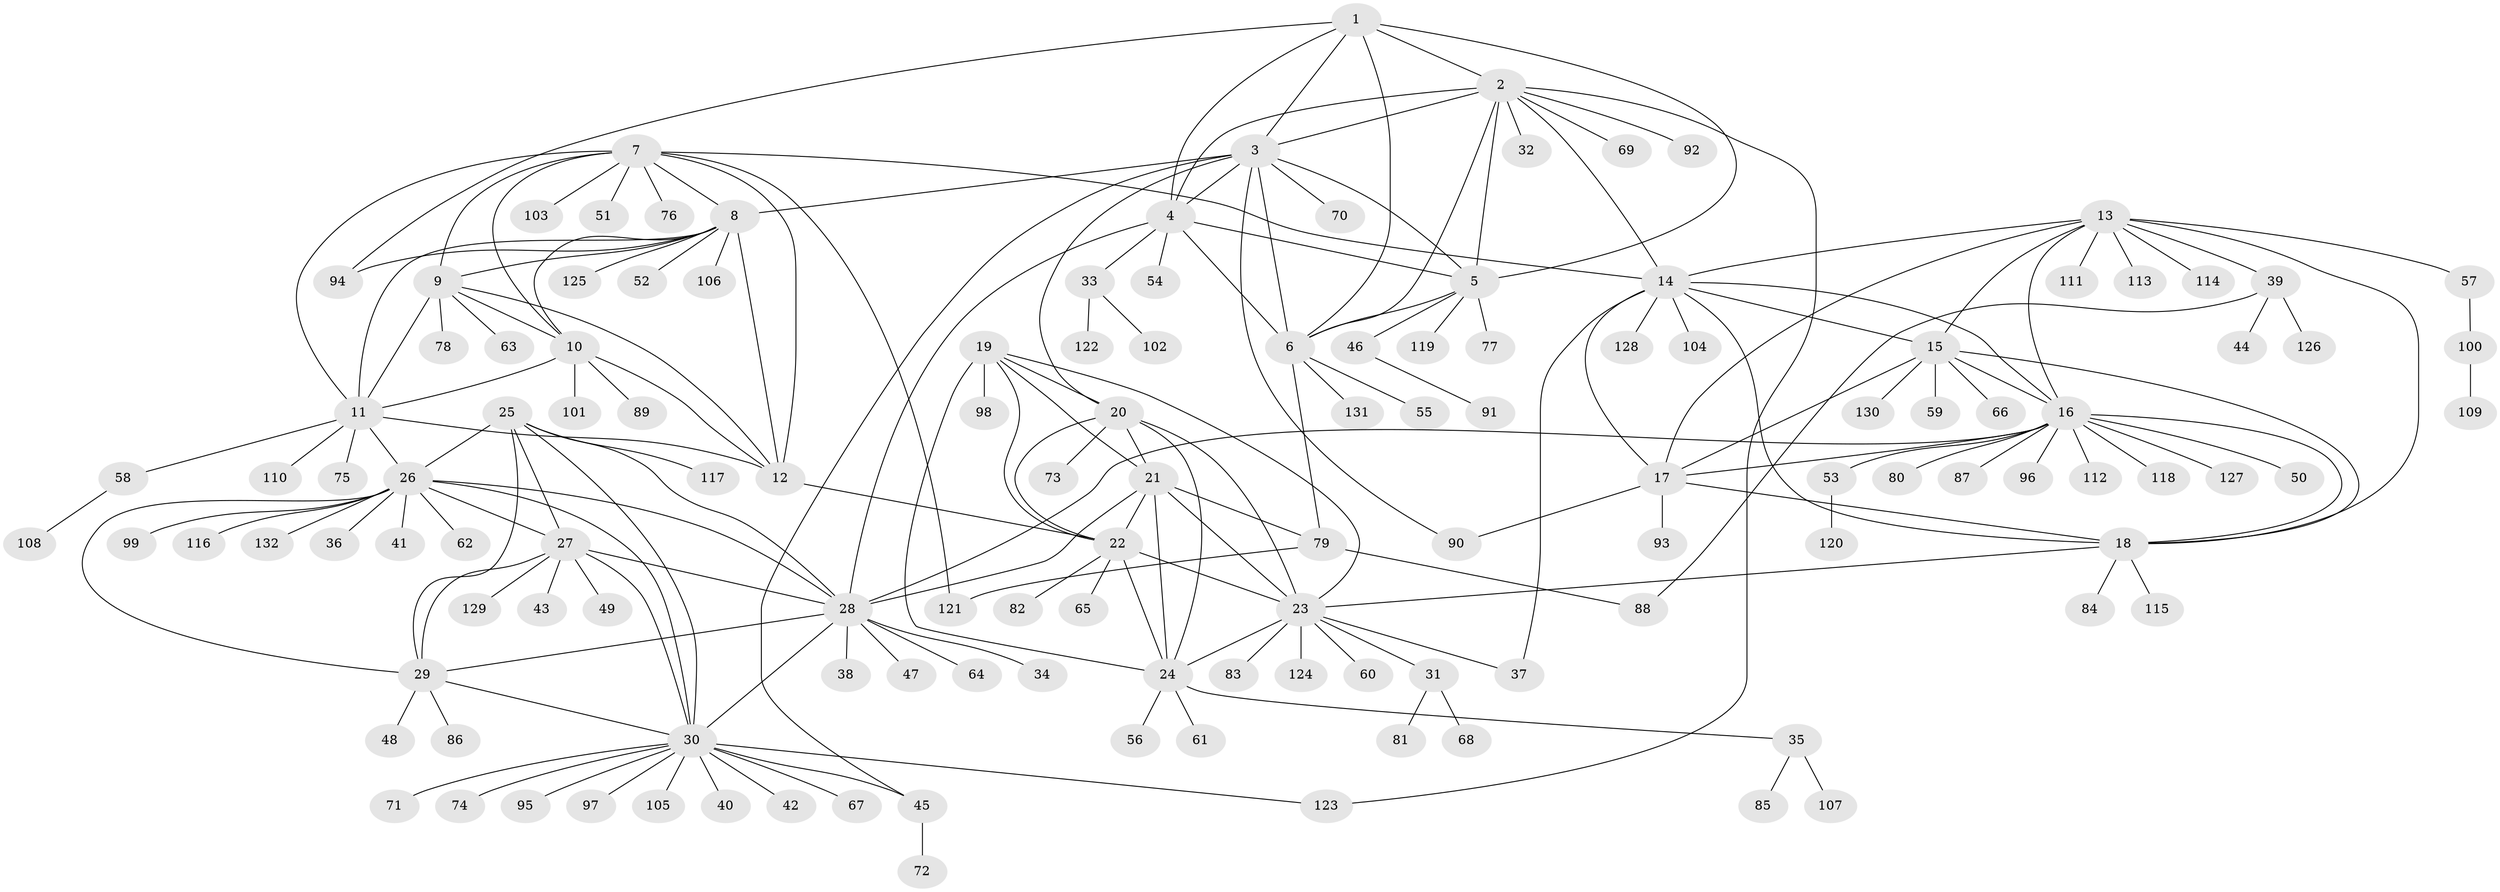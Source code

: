 // Generated by graph-tools (version 1.1) at 2025/37/03/09/25 02:37:27]
// undirected, 132 vertices, 195 edges
graph export_dot {
graph [start="1"]
  node [color=gray90,style=filled];
  1;
  2;
  3;
  4;
  5;
  6;
  7;
  8;
  9;
  10;
  11;
  12;
  13;
  14;
  15;
  16;
  17;
  18;
  19;
  20;
  21;
  22;
  23;
  24;
  25;
  26;
  27;
  28;
  29;
  30;
  31;
  32;
  33;
  34;
  35;
  36;
  37;
  38;
  39;
  40;
  41;
  42;
  43;
  44;
  45;
  46;
  47;
  48;
  49;
  50;
  51;
  52;
  53;
  54;
  55;
  56;
  57;
  58;
  59;
  60;
  61;
  62;
  63;
  64;
  65;
  66;
  67;
  68;
  69;
  70;
  71;
  72;
  73;
  74;
  75;
  76;
  77;
  78;
  79;
  80;
  81;
  82;
  83;
  84;
  85;
  86;
  87;
  88;
  89;
  90;
  91;
  92;
  93;
  94;
  95;
  96;
  97;
  98;
  99;
  100;
  101;
  102;
  103;
  104;
  105;
  106;
  107;
  108;
  109;
  110;
  111;
  112;
  113;
  114;
  115;
  116;
  117;
  118;
  119;
  120;
  121;
  122;
  123;
  124;
  125;
  126;
  127;
  128;
  129;
  130;
  131;
  132;
  1 -- 2;
  1 -- 3;
  1 -- 4;
  1 -- 5;
  1 -- 6;
  1 -- 94;
  2 -- 3;
  2 -- 4;
  2 -- 5;
  2 -- 6;
  2 -- 14;
  2 -- 32;
  2 -- 69;
  2 -- 92;
  2 -- 123;
  3 -- 4;
  3 -- 5;
  3 -- 6;
  3 -- 8;
  3 -- 20;
  3 -- 45;
  3 -- 70;
  3 -- 90;
  4 -- 5;
  4 -- 6;
  4 -- 28;
  4 -- 33;
  4 -- 54;
  5 -- 6;
  5 -- 46;
  5 -- 77;
  5 -- 119;
  6 -- 55;
  6 -- 79;
  6 -- 131;
  7 -- 8;
  7 -- 9;
  7 -- 10;
  7 -- 11;
  7 -- 12;
  7 -- 14;
  7 -- 51;
  7 -- 76;
  7 -- 103;
  7 -- 121;
  8 -- 9;
  8 -- 10;
  8 -- 11;
  8 -- 12;
  8 -- 52;
  8 -- 94;
  8 -- 106;
  8 -- 125;
  9 -- 10;
  9 -- 11;
  9 -- 12;
  9 -- 63;
  9 -- 78;
  10 -- 11;
  10 -- 12;
  10 -- 89;
  10 -- 101;
  11 -- 12;
  11 -- 26;
  11 -- 58;
  11 -- 75;
  11 -- 110;
  12 -- 22;
  13 -- 14;
  13 -- 15;
  13 -- 16;
  13 -- 17;
  13 -- 18;
  13 -- 39;
  13 -- 57;
  13 -- 111;
  13 -- 113;
  13 -- 114;
  14 -- 15;
  14 -- 16;
  14 -- 17;
  14 -- 18;
  14 -- 37;
  14 -- 104;
  14 -- 128;
  15 -- 16;
  15 -- 17;
  15 -- 18;
  15 -- 59;
  15 -- 66;
  15 -- 130;
  16 -- 17;
  16 -- 18;
  16 -- 28;
  16 -- 50;
  16 -- 53;
  16 -- 80;
  16 -- 87;
  16 -- 96;
  16 -- 112;
  16 -- 118;
  16 -- 127;
  17 -- 18;
  17 -- 90;
  17 -- 93;
  18 -- 23;
  18 -- 84;
  18 -- 115;
  19 -- 20;
  19 -- 21;
  19 -- 22;
  19 -- 23;
  19 -- 24;
  19 -- 98;
  20 -- 21;
  20 -- 22;
  20 -- 23;
  20 -- 24;
  20 -- 73;
  21 -- 22;
  21 -- 23;
  21 -- 24;
  21 -- 28;
  21 -- 79;
  22 -- 23;
  22 -- 24;
  22 -- 65;
  22 -- 82;
  23 -- 24;
  23 -- 31;
  23 -- 37;
  23 -- 60;
  23 -- 83;
  23 -- 124;
  24 -- 35;
  24 -- 56;
  24 -- 61;
  25 -- 26;
  25 -- 27;
  25 -- 28;
  25 -- 29;
  25 -- 30;
  25 -- 117;
  26 -- 27;
  26 -- 28;
  26 -- 29;
  26 -- 30;
  26 -- 36;
  26 -- 41;
  26 -- 62;
  26 -- 99;
  26 -- 116;
  26 -- 132;
  27 -- 28;
  27 -- 29;
  27 -- 30;
  27 -- 43;
  27 -- 49;
  27 -- 129;
  28 -- 29;
  28 -- 30;
  28 -- 34;
  28 -- 38;
  28 -- 47;
  28 -- 64;
  29 -- 30;
  29 -- 48;
  29 -- 86;
  30 -- 40;
  30 -- 42;
  30 -- 45;
  30 -- 67;
  30 -- 71;
  30 -- 74;
  30 -- 95;
  30 -- 97;
  30 -- 105;
  30 -- 123;
  31 -- 68;
  31 -- 81;
  33 -- 102;
  33 -- 122;
  35 -- 85;
  35 -- 107;
  39 -- 44;
  39 -- 88;
  39 -- 126;
  45 -- 72;
  46 -- 91;
  53 -- 120;
  57 -- 100;
  58 -- 108;
  79 -- 88;
  79 -- 121;
  100 -- 109;
}
